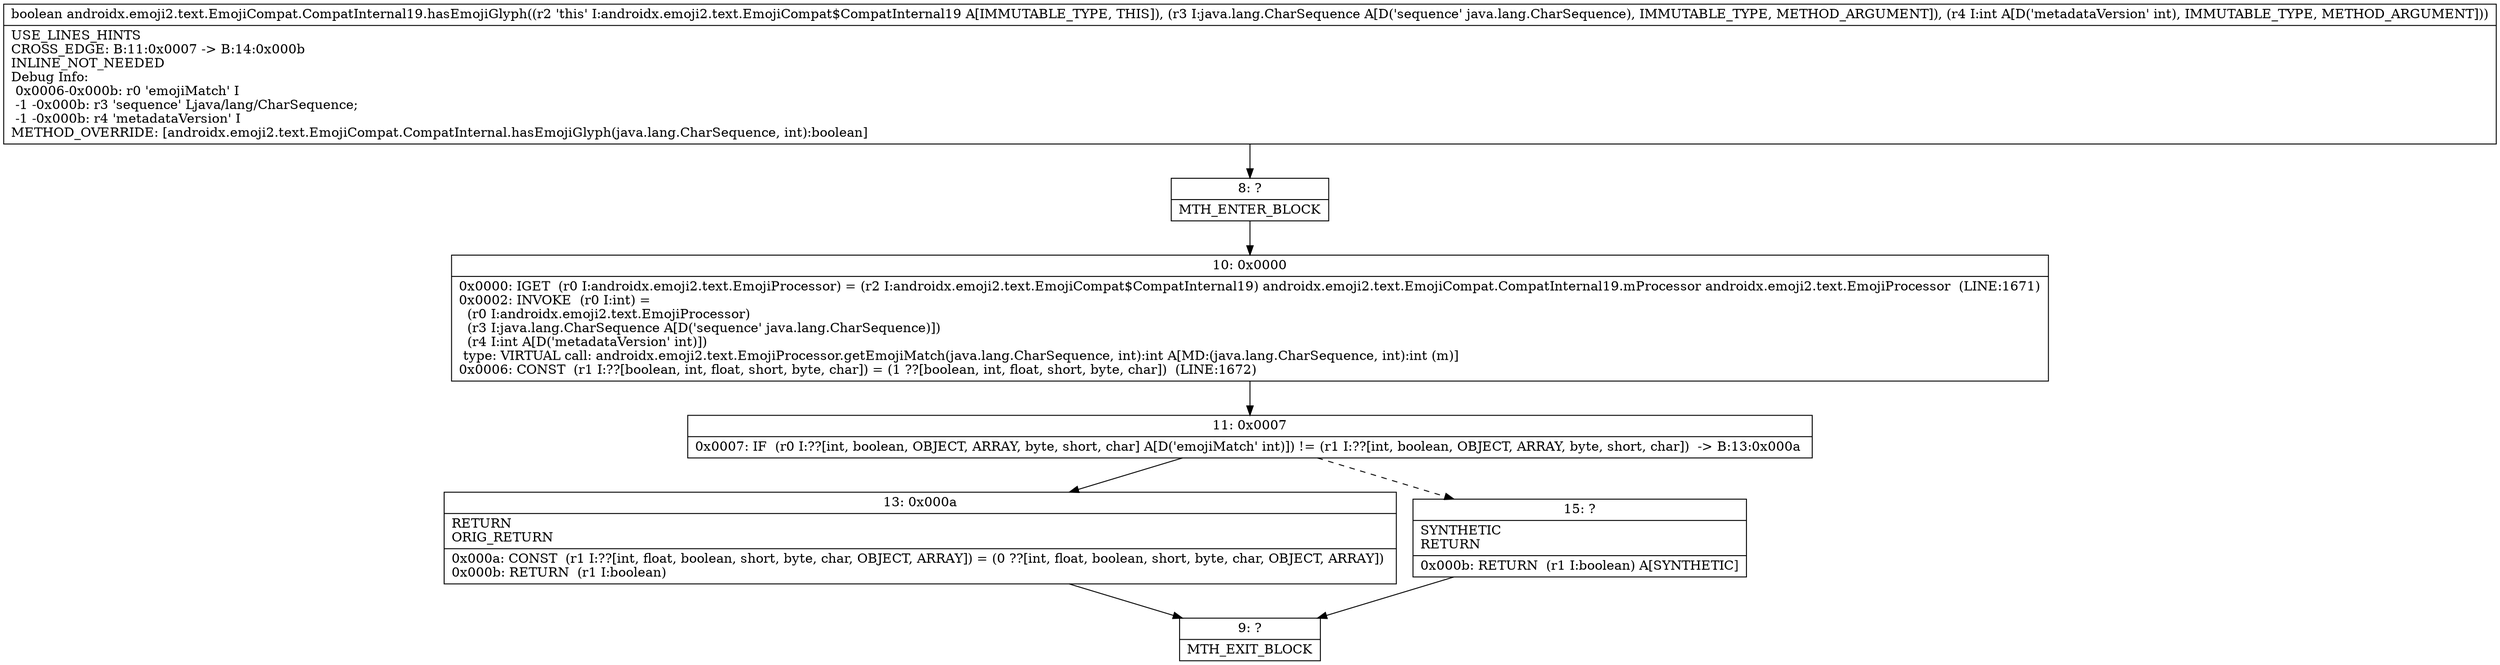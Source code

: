 digraph "CFG forandroidx.emoji2.text.EmojiCompat.CompatInternal19.hasEmojiGlyph(Ljava\/lang\/CharSequence;I)Z" {
Node_8 [shape=record,label="{8\:\ ?|MTH_ENTER_BLOCK\l}"];
Node_10 [shape=record,label="{10\:\ 0x0000|0x0000: IGET  (r0 I:androidx.emoji2.text.EmojiProcessor) = (r2 I:androidx.emoji2.text.EmojiCompat$CompatInternal19) androidx.emoji2.text.EmojiCompat.CompatInternal19.mProcessor androidx.emoji2.text.EmojiProcessor  (LINE:1671)\l0x0002: INVOKE  (r0 I:int) = \l  (r0 I:androidx.emoji2.text.EmojiProcessor)\l  (r3 I:java.lang.CharSequence A[D('sequence' java.lang.CharSequence)])\l  (r4 I:int A[D('metadataVersion' int)])\l type: VIRTUAL call: androidx.emoji2.text.EmojiProcessor.getEmojiMatch(java.lang.CharSequence, int):int A[MD:(java.lang.CharSequence, int):int (m)]\l0x0006: CONST  (r1 I:??[boolean, int, float, short, byte, char]) = (1 ??[boolean, int, float, short, byte, char])  (LINE:1672)\l}"];
Node_11 [shape=record,label="{11\:\ 0x0007|0x0007: IF  (r0 I:??[int, boolean, OBJECT, ARRAY, byte, short, char] A[D('emojiMatch' int)]) != (r1 I:??[int, boolean, OBJECT, ARRAY, byte, short, char])  \-\> B:13:0x000a \l}"];
Node_13 [shape=record,label="{13\:\ 0x000a|RETURN\lORIG_RETURN\l|0x000a: CONST  (r1 I:??[int, float, boolean, short, byte, char, OBJECT, ARRAY]) = (0 ??[int, float, boolean, short, byte, char, OBJECT, ARRAY]) \l0x000b: RETURN  (r1 I:boolean) \l}"];
Node_9 [shape=record,label="{9\:\ ?|MTH_EXIT_BLOCK\l}"];
Node_15 [shape=record,label="{15\:\ ?|SYNTHETIC\lRETURN\l|0x000b: RETURN  (r1 I:boolean) A[SYNTHETIC]\l}"];
MethodNode[shape=record,label="{boolean androidx.emoji2.text.EmojiCompat.CompatInternal19.hasEmojiGlyph((r2 'this' I:androidx.emoji2.text.EmojiCompat$CompatInternal19 A[IMMUTABLE_TYPE, THIS]), (r3 I:java.lang.CharSequence A[D('sequence' java.lang.CharSequence), IMMUTABLE_TYPE, METHOD_ARGUMENT]), (r4 I:int A[D('metadataVersion' int), IMMUTABLE_TYPE, METHOD_ARGUMENT]))  | USE_LINES_HINTS\lCROSS_EDGE: B:11:0x0007 \-\> B:14:0x000b\lINLINE_NOT_NEEDED\lDebug Info:\l  0x0006\-0x000b: r0 'emojiMatch' I\l  \-1 \-0x000b: r3 'sequence' Ljava\/lang\/CharSequence;\l  \-1 \-0x000b: r4 'metadataVersion' I\lMETHOD_OVERRIDE: [androidx.emoji2.text.EmojiCompat.CompatInternal.hasEmojiGlyph(java.lang.CharSequence, int):boolean]\l}"];
MethodNode -> Node_8;Node_8 -> Node_10;
Node_10 -> Node_11;
Node_11 -> Node_13;
Node_11 -> Node_15[style=dashed];
Node_13 -> Node_9;
Node_15 -> Node_9;
}

